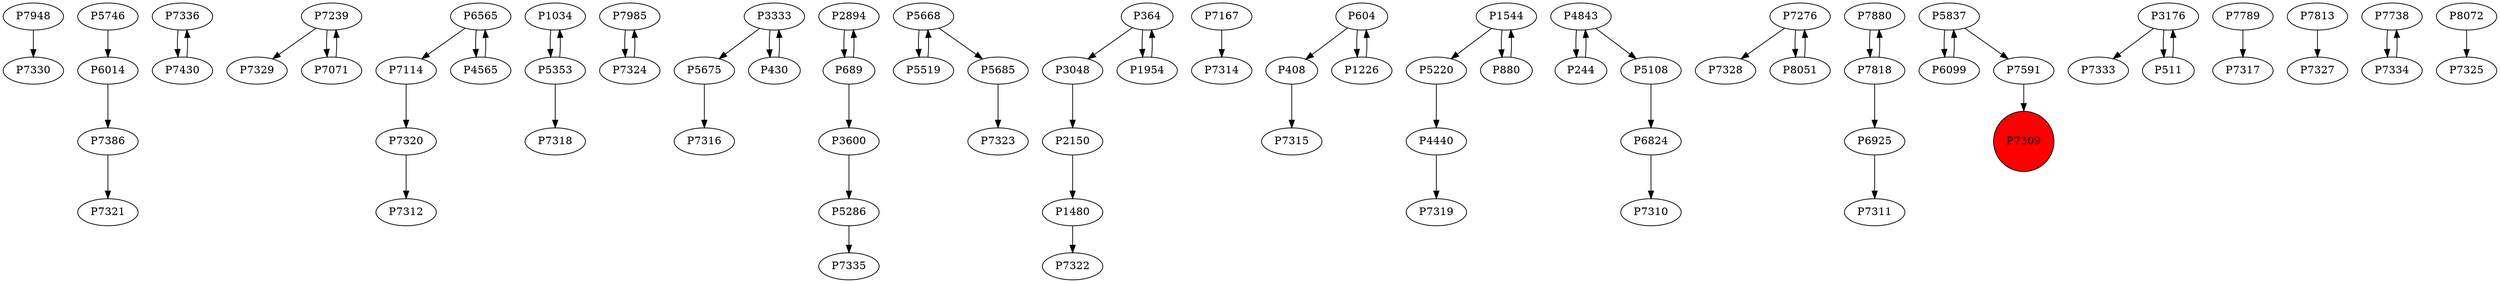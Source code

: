 digraph {
	P7948 -> P7330
	P6014 -> P7386
	P7336 -> P7430
	P7239 -> P7329
	P6565 -> P7114
	P1034 -> P5353
	P7985 -> P7324
	P3333 -> P5675
	P6565 -> P4565
	P7320 -> P7312
	P7324 -> P7985
	P2894 -> P689
	P5668 -> P5519
	P5286 -> P7335
	P3600 -> P5286
	P2150 -> P1480
	P5668 -> P5685
	P7167 -> P7314
	P408 -> P7315
	P5220 -> P4440
	P6824 -> P7310
	P7276 -> P7328
	P7880 -> P7818
	P5108 -> P6824
	P5837 -> P6099
	P5675 -> P7316
	P689 -> P2894
	P3048 -> P2150
	P604 -> P408
	P3176 -> P7333
	P7789 -> P7317
	P7386 -> P7321
	P8051 -> P7276
	P1544 -> P880
	P244 -> P4843
	P7239 -> P7071
	P364 -> P3048
	P5353 -> P1034
	P880 -> P1544
	P7430 -> P7336
	P1954 -> P364
	P1544 -> P5220
	P7114 -> P7320
	P4565 -> P6565
	P7276 -> P8051
	P7071 -> P7239
	P4843 -> P5108
	P7813 -> P7327
	P5519 -> P5668
	P6925 -> P7311
	P511 -> P3176
	P364 -> P1954
	P430 -> P3333
	P5353 -> P7318
	P7818 -> P7880
	P5837 -> P7591
	P7738 -> P7334
	P4440 -> P7319
	P6099 -> P5837
	P7818 -> P6925
	P5685 -> P7323
	P604 -> P1226
	P4843 -> P244
	P1480 -> P7322
	P1226 -> P604
	P689 -> P3600
	P7334 -> P7738
	P3176 -> P511
	P3333 -> P430
	P8072 -> P7325
	P5746 -> P6014
	P7591 -> P7309
	P7309 [shape=circle]
	P7309 [style=filled]
	P7309 [fillcolor=red]
}